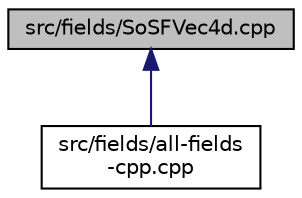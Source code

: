 digraph "src/fields/SoSFVec4d.cpp"
{
 // LATEX_PDF_SIZE
  edge [fontname="Helvetica",fontsize="10",labelfontname="Helvetica",labelfontsize="10"];
  node [fontname="Helvetica",fontsize="10",shape=record];
  Node1 [label="src/fields/SoSFVec4d.cpp",height=0.2,width=0.4,color="black", fillcolor="grey75", style="filled", fontcolor="black",tooltip=" "];
  Node1 -> Node2 [dir="back",color="midnightblue",fontsize="10",style="solid",fontname="Helvetica"];
  Node2 [label="src/fields/all-fields\l-cpp.cpp",height=0.2,width=0.4,color="black", fillcolor="white", style="filled",URL="$all-fields-cpp_8cpp.html",tooltip=" "];
}
